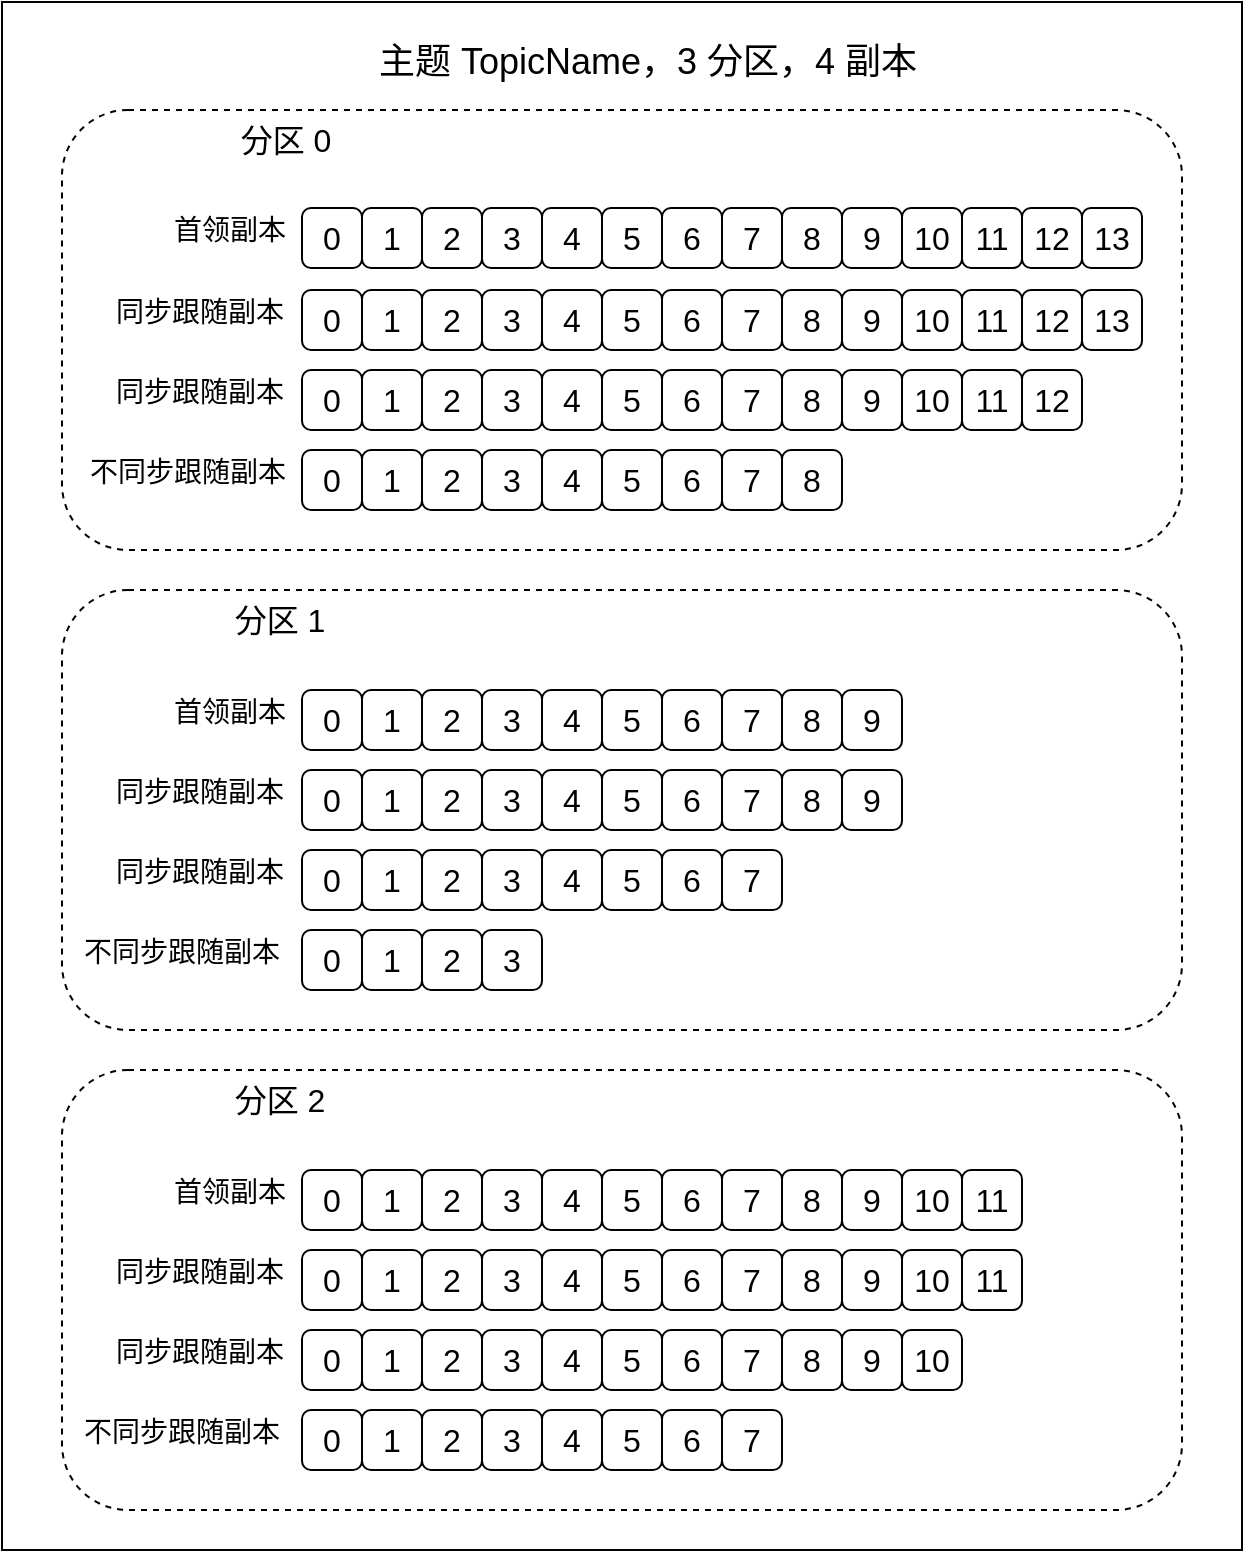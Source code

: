 <mxfile version="12.5.3" type="device"><diagram id="oR0ztmvGIaLTYi7VVyra" name="第 1 页"><mxGraphModel dx="1106" dy="820" grid="1" gridSize="10" guides="1" tooltips="1" connect="1" arrows="1" fold="1" page="1" pageScale="1" pageWidth="827" pageHeight="1169" math="0" shadow="0"><root><mxCell id="0"/><mxCell id="1" parent="0"/><mxCell id="ZC58nh9wAASivtQw8JP5-126" value="" style="rounded=0;whiteSpace=wrap;html=1;" vertex="1" parent="1"><mxGeometry x="90" y="26" width="620" height="774" as="geometry"/></mxCell><mxCell id="ZC58nh9wAASivtQw8JP5-125" value="" style="rounded=1;whiteSpace=wrap;html=1;dashed=1;" vertex="1" parent="1"><mxGeometry x="120" y="560" width="560" height="220" as="geometry"/></mxCell><mxCell id="ZC58nh9wAASivtQw8JP5-124" value="" style="rounded=1;whiteSpace=wrap;html=1;dashed=1;" vertex="1" parent="1"><mxGeometry x="120" y="320" width="560" height="220" as="geometry"/></mxCell><mxCell id="ZC58nh9wAASivtQw8JP5-123" value="" style="rounded=1;whiteSpace=wrap;html=1;dashed=1;" vertex="1" parent="1"><mxGeometry x="120" y="80" width="560" height="220" as="geometry"/></mxCell><mxCell id="0k0F0_a4NGmJkUZwRRBN-1" value="&lt;font style=&quot;font-size: 16px&quot;&gt;0&lt;/font&gt;" style="rounded=1;whiteSpace=wrap;html=1;" parent="1" vertex="1"><mxGeometry x="240" y="129" width="30" height="30" as="geometry"/></mxCell><mxCell id="0k0F0_a4NGmJkUZwRRBN-3" value="&lt;font style=&quot;font-size: 16px&quot;&gt;1&lt;/font&gt;" style="rounded=1;whiteSpace=wrap;html=1;" parent="1" vertex="1"><mxGeometry x="270" y="129" width="30" height="30" as="geometry"/></mxCell><mxCell id="0k0F0_a4NGmJkUZwRRBN-4" value="&lt;font style=&quot;font-size: 16px&quot;&gt;2&lt;/font&gt;" style="rounded=1;whiteSpace=wrap;html=1;" parent="1" vertex="1"><mxGeometry x="300" y="129" width="30" height="30" as="geometry"/></mxCell><mxCell id="0k0F0_a4NGmJkUZwRRBN-5" value="&lt;font style=&quot;font-size: 16px&quot;&gt;5&lt;/font&gt;" style="rounded=1;whiteSpace=wrap;html=1;" parent="1" vertex="1"><mxGeometry x="390" y="129" width="30" height="30" as="geometry"/></mxCell><mxCell id="0k0F0_a4NGmJkUZwRRBN-6" value="&lt;font style=&quot;font-size: 16px&quot;&gt;4&lt;/font&gt;" style="rounded=1;whiteSpace=wrap;html=1;" parent="1" vertex="1"><mxGeometry x="360" y="129" width="30" height="30" as="geometry"/></mxCell><mxCell id="0k0F0_a4NGmJkUZwRRBN-7" value="&lt;font style=&quot;font-size: 16px&quot;&gt;3&lt;/font&gt;" style="rounded=1;whiteSpace=wrap;html=1;" parent="1" vertex="1"><mxGeometry x="330" y="129" width="30" height="30" as="geometry"/></mxCell><mxCell id="0k0F0_a4NGmJkUZwRRBN-8" value="&lt;font style=&quot;font-size: 16px&quot;&gt;6&lt;/font&gt;" style="rounded=1;whiteSpace=wrap;html=1;" parent="1" vertex="1"><mxGeometry x="420" y="129" width="30" height="30" as="geometry"/></mxCell><mxCell id="0k0F0_a4NGmJkUZwRRBN-9" value="&lt;font style=&quot;font-size: 16px&quot;&gt;7&lt;/font&gt;" style="rounded=1;whiteSpace=wrap;html=1;" parent="1" vertex="1"><mxGeometry x="450" y="129" width="30" height="30" as="geometry"/></mxCell><mxCell id="0k0F0_a4NGmJkUZwRRBN-10" value="&lt;font style=&quot;font-size: 16px&quot;&gt;8&lt;/font&gt;" style="rounded=1;whiteSpace=wrap;html=1;" parent="1" vertex="1"><mxGeometry x="480" y="129" width="30" height="30" as="geometry"/></mxCell><mxCell id="0k0F0_a4NGmJkUZwRRBN-11" value="&lt;font style=&quot;font-size: 16px&quot;&gt;11&lt;/font&gt;" style="rounded=1;whiteSpace=wrap;html=1;" parent="1" vertex="1"><mxGeometry x="570" y="129" width="30" height="30" as="geometry"/></mxCell><mxCell id="0k0F0_a4NGmJkUZwRRBN-12" value="&lt;font style=&quot;font-size: 16px&quot;&gt;10&lt;/font&gt;" style="rounded=1;whiteSpace=wrap;html=1;" parent="1" vertex="1"><mxGeometry x="540" y="129" width="30" height="30" as="geometry"/></mxCell><mxCell id="0k0F0_a4NGmJkUZwRRBN-13" value="&lt;font style=&quot;font-size: 16px&quot;&gt;9&lt;/font&gt;" style="rounded=1;whiteSpace=wrap;html=1;" parent="1" vertex="1"><mxGeometry x="510" y="129" width="30" height="30" as="geometry"/></mxCell><mxCell id="0k0F0_a4NGmJkUZwRRBN-14" value="&lt;font style=&quot;font-size: 16px&quot;&gt;12&lt;/font&gt;" style="rounded=1;whiteSpace=wrap;html=1;" parent="1" vertex="1"><mxGeometry x="600" y="129" width="30" height="30" as="geometry"/></mxCell><mxCell id="0k0F0_a4NGmJkUZwRRBN-15" value="&lt;font style=&quot;font-size: 16px&quot;&gt;13&lt;/font&gt;" style="rounded=1;whiteSpace=wrap;html=1;" parent="1" vertex="1"><mxGeometry x="630" y="129" width="30" height="30" as="geometry"/></mxCell><mxCell id="0k0F0_a4NGmJkUZwRRBN-16" value="&lt;font style=&quot;font-size: 16px&quot;&gt;0&lt;/font&gt;" style="rounded=1;whiteSpace=wrap;html=1;" parent="1" vertex="1"><mxGeometry x="240" y="370" width="30" height="30" as="geometry"/></mxCell><mxCell id="0k0F0_a4NGmJkUZwRRBN-17" value="&lt;font style=&quot;font-size: 16px&quot;&gt;1&lt;/font&gt;" style="rounded=1;whiteSpace=wrap;html=1;" parent="1" vertex="1"><mxGeometry x="270" y="370" width="30" height="30" as="geometry"/></mxCell><mxCell id="0k0F0_a4NGmJkUZwRRBN-18" value="&lt;font style=&quot;font-size: 16px&quot;&gt;2&lt;/font&gt;" style="rounded=1;whiteSpace=wrap;html=1;" parent="1" vertex="1"><mxGeometry x="300" y="370" width="30" height="30" as="geometry"/></mxCell><mxCell id="0k0F0_a4NGmJkUZwRRBN-19" value="&lt;font style=&quot;font-size: 16px&quot;&gt;5&lt;/font&gt;" style="rounded=1;whiteSpace=wrap;html=1;" parent="1" vertex="1"><mxGeometry x="390" y="370" width="30" height="30" as="geometry"/></mxCell><mxCell id="0k0F0_a4NGmJkUZwRRBN-20" value="&lt;font style=&quot;font-size: 16px&quot;&gt;4&lt;/font&gt;" style="rounded=1;whiteSpace=wrap;html=1;" parent="1" vertex="1"><mxGeometry x="360" y="370" width="30" height="30" as="geometry"/></mxCell><mxCell id="0k0F0_a4NGmJkUZwRRBN-21" value="&lt;font style=&quot;font-size: 16px&quot;&gt;3&lt;/font&gt;" style="rounded=1;whiteSpace=wrap;html=1;" parent="1" vertex="1"><mxGeometry x="330" y="370" width="30" height="30" as="geometry"/></mxCell><mxCell id="0k0F0_a4NGmJkUZwRRBN-22" value="&lt;font style=&quot;font-size: 16px&quot;&gt;6&lt;/font&gt;" style="rounded=1;whiteSpace=wrap;html=1;" parent="1" vertex="1"><mxGeometry x="420" y="370" width="30" height="30" as="geometry"/></mxCell><mxCell id="0k0F0_a4NGmJkUZwRRBN-23" value="&lt;font style=&quot;font-size: 16px&quot;&gt;7&lt;/font&gt;" style="rounded=1;whiteSpace=wrap;html=1;" parent="1" vertex="1"><mxGeometry x="450" y="370" width="30" height="30" as="geometry"/></mxCell><mxCell id="0k0F0_a4NGmJkUZwRRBN-24" value="&lt;font style=&quot;font-size: 16px&quot;&gt;8&lt;/font&gt;" style="rounded=1;whiteSpace=wrap;html=1;" parent="1" vertex="1"><mxGeometry x="480" y="370" width="30" height="30" as="geometry"/></mxCell><mxCell id="0k0F0_a4NGmJkUZwRRBN-27" value="&lt;font style=&quot;font-size: 16px&quot;&gt;9&lt;/font&gt;" style="rounded=1;whiteSpace=wrap;html=1;" parent="1" vertex="1"><mxGeometry x="510" y="370" width="30" height="30" as="geometry"/></mxCell><mxCell id="0k0F0_a4NGmJkUZwRRBN-30" value="&lt;font style=&quot;font-size: 16px&quot;&gt;0&lt;/font&gt;" style="rounded=1;whiteSpace=wrap;html=1;" parent="1" vertex="1"><mxGeometry x="240" y="610" width="30" height="30" as="geometry"/></mxCell><mxCell id="0k0F0_a4NGmJkUZwRRBN-31" value="&lt;font style=&quot;font-size: 16px&quot;&gt;1&lt;/font&gt;" style="rounded=1;whiteSpace=wrap;html=1;" parent="1" vertex="1"><mxGeometry x="270" y="610" width="30" height="30" as="geometry"/></mxCell><mxCell id="0k0F0_a4NGmJkUZwRRBN-32" value="&lt;font style=&quot;font-size: 16px&quot;&gt;2&lt;/font&gt;" style="rounded=1;whiteSpace=wrap;html=1;" parent="1" vertex="1"><mxGeometry x="300" y="610" width="30" height="30" as="geometry"/></mxCell><mxCell id="0k0F0_a4NGmJkUZwRRBN-33" value="&lt;font style=&quot;font-size: 16px&quot;&gt;5&lt;/font&gt;" style="rounded=1;whiteSpace=wrap;html=1;" parent="1" vertex="1"><mxGeometry x="390" y="610" width="30" height="30" as="geometry"/></mxCell><mxCell id="0k0F0_a4NGmJkUZwRRBN-34" value="&lt;font style=&quot;font-size: 16px&quot;&gt;4&lt;/font&gt;" style="rounded=1;whiteSpace=wrap;html=1;" parent="1" vertex="1"><mxGeometry x="360" y="610" width="30" height="30" as="geometry"/></mxCell><mxCell id="0k0F0_a4NGmJkUZwRRBN-35" value="&lt;font style=&quot;font-size: 16px&quot;&gt;3&lt;/font&gt;" style="rounded=1;whiteSpace=wrap;html=1;" parent="1" vertex="1"><mxGeometry x="330" y="610" width="30" height="30" as="geometry"/></mxCell><mxCell id="0k0F0_a4NGmJkUZwRRBN-36" value="&lt;font style=&quot;font-size: 16px&quot;&gt;6&lt;/font&gt;" style="rounded=1;whiteSpace=wrap;html=1;" parent="1" vertex="1"><mxGeometry x="420" y="610" width="30" height="30" as="geometry"/></mxCell><mxCell id="0k0F0_a4NGmJkUZwRRBN-37" value="&lt;font style=&quot;font-size: 16px&quot;&gt;7&lt;/font&gt;" style="rounded=1;whiteSpace=wrap;html=1;" parent="1" vertex="1"><mxGeometry x="450" y="610" width="30" height="30" as="geometry"/></mxCell><mxCell id="0k0F0_a4NGmJkUZwRRBN-38" value="&lt;font style=&quot;font-size: 16px&quot;&gt;8&lt;/font&gt;" style="rounded=1;whiteSpace=wrap;html=1;" parent="1" vertex="1"><mxGeometry x="480" y="610" width="30" height="30" as="geometry"/></mxCell><mxCell id="0k0F0_a4NGmJkUZwRRBN-39" value="&lt;font style=&quot;font-size: 16px&quot;&gt;11&lt;/font&gt;" style="rounded=1;whiteSpace=wrap;html=1;" parent="1" vertex="1"><mxGeometry x="570" y="610" width="30" height="30" as="geometry"/></mxCell><mxCell id="0k0F0_a4NGmJkUZwRRBN-40" value="&lt;font style=&quot;font-size: 16px&quot;&gt;10&lt;/font&gt;" style="rounded=1;whiteSpace=wrap;html=1;" parent="1" vertex="1"><mxGeometry x="540" y="610" width="30" height="30" as="geometry"/></mxCell><mxCell id="0k0F0_a4NGmJkUZwRRBN-41" value="&lt;font style=&quot;font-size: 16px&quot;&gt;9&lt;/font&gt;" style="rounded=1;whiteSpace=wrap;html=1;" parent="1" vertex="1"><mxGeometry x="510" y="610" width="30" height="30" as="geometry"/></mxCell><mxCell id="0k0F0_a4NGmJkUZwRRBN-58" value="&lt;font style=&quot;font-size: 16px&quot;&gt;分区 0&lt;/font&gt;" style="text;html=1;strokeColor=none;fillColor=none;align=center;verticalAlign=middle;whiteSpace=wrap;rounded=0;" parent="1" vertex="1"><mxGeometry x="195.5" y="80" width="72" height="30" as="geometry"/></mxCell><mxCell id="cbv4jwV9vqJomd-Jw5D6-1" value="&lt;font style=&quot;font-size: 18px&quot;&gt;主题 TopicName，3 分区，4 副本&lt;/font&gt;" style="text;html=1;strokeColor=none;fillColor=none;align=center;verticalAlign=middle;whiteSpace=wrap;rounded=0;" parent="1" vertex="1"><mxGeometry x="273" y="40" width="280" height="31" as="geometry"/></mxCell><mxCell id="ZC58nh9wAASivtQw8JP5-1" value="&lt;font style=&quot;font-size: 16px&quot;&gt;0&lt;/font&gt;" style="rounded=1;whiteSpace=wrap;html=1;" vertex="1" parent="1"><mxGeometry x="240" y="170" width="30" height="30" as="geometry"/></mxCell><mxCell id="ZC58nh9wAASivtQw8JP5-2" value="&lt;font style=&quot;font-size: 16px&quot;&gt;1&lt;/font&gt;" style="rounded=1;whiteSpace=wrap;html=1;" vertex="1" parent="1"><mxGeometry x="270" y="170" width="30" height="30" as="geometry"/></mxCell><mxCell id="ZC58nh9wAASivtQw8JP5-3" value="&lt;font style=&quot;font-size: 16px&quot;&gt;2&lt;/font&gt;" style="rounded=1;whiteSpace=wrap;html=1;" vertex="1" parent="1"><mxGeometry x="300" y="170" width="30" height="30" as="geometry"/></mxCell><mxCell id="ZC58nh9wAASivtQw8JP5-4" value="&lt;font style=&quot;font-size: 16px&quot;&gt;5&lt;/font&gt;" style="rounded=1;whiteSpace=wrap;html=1;" vertex="1" parent="1"><mxGeometry x="390" y="170" width="30" height="30" as="geometry"/></mxCell><mxCell id="ZC58nh9wAASivtQw8JP5-5" value="&lt;font style=&quot;font-size: 16px&quot;&gt;4&lt;/font&gt;" style="rounded=1;whiteSpace=wrap;html=1;" vertex="1" parent="1"><mxGeometry x="360" y="170" width="30" height="30" as="geometry"/></mxCell><mxCell id="ZC58nh9wAASivtQw8JP5-6" value="&lt;font style=&quot;font-size: 16px&quot;&gt;3&lt;/font&gt;" style="rounded=1;whiteSpace=wrap;html=1;" vertex="1" parent="1"><mxGeometry x="330" y="170" width="30" height="30" as="geometry"/></mxCell><mxCell id="ZC58nh9wAASivtQw8JP5-7" value="&lt;font style=&quot;font-size: 16px&quot;&gt;6&lt;/font&gt;" style="rounded=1;whiteSpace=wrap;html=1;" vertex="1" parent="1"><mxGeometry x="420" y="170" width="30" height="30" as="geometry"/></mxCell><mxCell id="ZC58nh9wAASivtQw8JP5-8" value="&lt;font style=&quot;font-size: 16px&quot;&gt;7&lt;/font&gt;" style="rounded=1;whiteSpace=wrap;html=1;" vertex="1" parent="1"><mxGeometry x="450" y="170" width="30" height="30" as="geometry"/></mxCell><mxCell id="ZC58nh9wAASivtQw8JP5-9" value="&lt;font style=&quot;font-size: 16px&quot;&gt;8&lt;/font&gt;" style="rounded=1;whiteSpace=wrap;html=1;" vertex="1" parent="1"><mxGeometry x="480" y="170" width="30" height="30" as="geometry"/></mxCell><mxCell id="ZC58nh9wAASivtQw8JP5-10" value="&lt;font style=&quot;font-size: 16px&quot;&gt;11&lt;/font&gt;" style="rounded=1;whiteSpace=wrap;html=1;" vertex="1" parent="1"><mxGeometry x="570" y="170" width="30" height="30" as="geometry"/></mxCell><mxCell id="ZC58nh9wAASivtQw8JP5-11" value="&lt;font style=&quot;font-size: 16px&quot;&gt;10&lt;/font&gt;" style="rounded=1;whiteSpace=wrap;html=1;" vertex="1" parent="1"><mxGeometry x="540" y="170" width="30" height="30" as="geometry"/></mxCell><mxCell id="ZC58nh9wAASivtQw8JP5-12" value="&lt;font style=&quot;font-size: 16px&quot;&gt;9&lt;/font&gt;" style="rounded=1;whiteSpace=wrap;html=1;" vertex="1" parent="1"><mxGeometry x="510" y="170" width="30" height="30" as="geometry"/></mxCell><mxCell id="ZC58nh9wAASivtQw8JP5-13" value="&lt;font style=&quot;font-size: 16px&quot;&gt;12&lt;/font&gt;" style="rounded=1;whiteSpace=wrap;html=1;" vertex="1" parent="1"><mxGeometry x="600" y="170" width="30" height="30" as="geometry"/></mxCell><mxCell id="ZC58nh9wAASivtQw8JP5-14" value="&lt;font style=&quot;font-size: 16px&quot;&gt;13&lt;/font&gt;" style="rounded=1;whiteSpace=wrap;html=1;" vertex="1" parent="1"><mxGeometry x="630" y="170" width="30" height="30" as="geometry"/></mxCell><mxCell id="ZC58nh9wAASivtQw8JP5-15" value="&lt;font style=&quot;font-size: 16px&quot;&gt;0&lt;/font&gt;" style="rounded=1;whiteSpace=wrap;html=1;" vertex="1" parent="1"><mxGeometry x="240" y="210" width="30" height="30" as="geometry"/></mxCell><mxCell id="ZC58nh9wAASivtQw8JP5-16" value="&lt;font style=&quot;font-size: 16px&quot;&gt;1&lt;/font&gt;" style="rounded=1;whiteSpace=wrap;html=1;" vertex="1" parent="1"><mxGeometry x="270" y="210" width="30" height="30" as="geometry"/></mxCell><mxCell id="ZC58nh9wAASivtQw8JP5-17" value="&lt;font style=&quot;font-size: 16px&quot;&gt;2&lt;/font&gt;" style="rounded=1;whiteSpace=wrap;html=1;" vertex="1" parent="1"><mxGeometry x="300" y="210" width="30" height="30" as="geometry"/></mxCell><mxCell id="ZC58nh9wAASivtQw8JP5-18" value="&lt;font style=&quot;font-size: 16px&quot;&gt;5&lt;/font&gt;" style="rounded=1;whiteSpace=wrap;html=1;" vertex="1" parent="1"><mxGeometry x="390" y="210" width="30" height="30" as="geometry"/></mxCell><mxCell id="ZC58nh9wAASivtQw8JP5-19" value="&lt;font style=&quot;font-size: 16px&quot;&gt;4&lt;/font&gt;" style="rounded=1;whiteSpace=wrap;html=1;" vertex="1" parent="1"><mxGeometry x="360" y="210" width="30" height="30" as="geometry"/></mxCell><mxCell id="ZC58nh9wAASivtQw8JP5-20" value="&lt;font style=&quot;font-size: 16px&quot;&gt;3&lt;/font&gt;" style="rounded=1;whiteSpace=wrap;html=1;" vertex="1" parent="1"><mxGeometry x="330" y="210" width="30" height="30" as="geometry"/></mxCell><mxCell id="ZC58nh9wAASivtQw8JP5-21" value="&lt;font style=&quot;font-size: 16px&quot;&gt;6&lt;/font&gt;" style="rounded=1;whiteSpace=wrap;html=1;" vertex="1" parent="1"><mxGeometry x="420" y="210" width="30" height="30" as="geometry"/></mxCell><mxCell id="ZC58nh9wAASivtQw8JP5-22" value="&lt;font style=&quot;font-size: 16px&quot;&gt;7&lt;/font&gt;" style="rounded=1;whiteSpace=wrap;html=1;" vertex="1" parent="1"><mxGeometry x="450" y="210" width="30" height="30" as="geometry"/></mxCell><mxCell id="ZC58nh9wAASivtQw8JP5-23" value="&lt;font style=&quot;font-size: 16px&quot;&gt;8&lt;/font&gt;" style="rounded=1;whiteSpace=wrap;html=1;" vertex="1" parent="1"><mxGeometry x="480" y="210" width="30" height="30" as="geometry"/></mxCell><mxCell id="ZC58nh9wAASivtQw8JP5-24" value="&lt;font style=&quot;font-size: 16px&quot;&gt;11&lt;/font&gt;" style="rounded=1;whiteSpace=wrap;html=1;" vertex="1" parent="1"><mxGeometry x="570" y="210" width="30" height="30" as="geometry"/></mxCell><mxCell id="ZC58nh9wAASivtQw8JP5-25" value="&lt;font style=&quot;font-size: 16px&quot;&gt;10&lt;/font&gt;" style="rounded=1;whiteSpace=wrap;html=1;" vertex="1" parent="1"><mxGeometry x="540" y="210" width="30" height="30" as="geometry"/></mxCell><mxCell id="ZC58nh9wAASivtQw8JP5-26" value="&lt;font style=&quot;font-size: 16px&quot;&gt;9&lt;/font&gt;" style="rounded=1;whiteSpace=wrap;html=1;" vertex="1" parent="1"><mxGeometry x="510" y="210" width="30" height="30" as="geometry"/></mxCell><mxCell id="ZC58nh9wAASivtQw8JP5-27" value="&lt;font style=&quot;font-size: 16px&quot;&gt;12&lt;/font&gt;" style="rounded=1;whiteSpace=wrap;html=1;" vertex="1" parent="1"><mxGeometry x="600" y="210" width="30" height="30" as="geometry"/></mxCell><mxCell id="ZC58nh9wAASivtQw8JP5-29" value="&lt;font style=&quot;font-size: 16px&quot;&gt;0&lt;/font&gt;" style="rounded=1;whiteSpace=wrap;html=1;" vertex="1" parent="1"><mxGeometry x="240" y="250" width="30" height="30" as="geometry"/></mxCell><mxCell id="ZC58nh9wAASivtQw8JP5-30" value="&lt;font style=&quot;font-size: 16px&quot;&gt;1&lt;/font&gt;" style="rounded=1;whiteSpace=wrap;html=1;" vertex="1" parent="1"><mxGeometry x="270" y="250" width="30" height="30" as="geometry"/></mxCell><mxCell id="ZC58nh9wAASivtQw8JP5-31" value="&lt;font style=&quot;font-size: 16px&quot;&gt;2&lt;/font&gt;" style="rounded=1;whiteSpace=wrap;html=1;" vertex="1" parent="1"><mxGeometry x="300" y="250" width="30" height="30" as="geometry"/></mxCell><mxCell id="ZC58nh9wAASivtQw8JP5-32" value="&lt;font style=&quot;font-size: 16px&quot;&gt;5&lt;/font&gt;" style="rounded=1;whiteSpace=wrap;html=1;" vertex="1" parent="1"><mxGeometry x="390" y="250" width="30" height="30" as="geometry"/></mxCell><mxCell id="ZC58nh9wAASivtQw8JP5-33" value="&lt;font style=&quot;font-size: 16px&quot;&gt;4&lt;/font&gt;" style="rounded=1;whiteSpace=wrap;html=1;" vertex="1" parent="1"><mxGeometry x="360" y="250" width="30" height="30" as="geometry"/></mxCell><mxCell id="ZC58nh9wAASivtQw8JP5-34" value="&lt;font style=&quot;font-size: 16px&quot;&gt;3&lt;/font&gt;" style="rounded=1;whiteSpace=wrap;html=1;" vertex="1" parent="1"><mxGeometry x="330" y="250" width="30" height="30" as="geometry"/></mxCell><mxCell id="ZC58nh9wAASivtQw8JP5-35" value="&lt;font style=&quot;font-size: 16px&quot;&gt;6&lt;/font&gt;" style="rounded=1;whiteSpace=wrap;html=1;" vertex="1" parent="1"><mxGeometry x="420" y="250" width="30" height="30" as="geometry"/></mxCell><mxCell id="ZC58nh9wAASivtQw8JP5-36" value="&lt;font style=&quot;font-size: 16px&quot;&gt;7&lt;/font&gt;" style="rounded=1;whiteSpace=wrap;html=1;" vertex="1" parent="1"><mxGeometry x="450" y="250" width="30" height="30" as="geometry"/></mxCell><mxCell id="ZC58nh9wAASivtQw8JP5-37" value="&lt;font style=&quot;font-size: 16px&quot;&gt;8&lt;/font&gt;" style="rounded=1;whiteSpace=wrap;html=1;" vertex="1" parent="1"><mxGeometry x="480" y="250" width="30" height="30" as="geometry"/></mxCell><mxCell id="ZC58nh9wAASivtQw8JP5-43" value="&lt;font style=&quot;font-size: 14px&quot;&gt;首领副本&lt;/font&gt;" style="text;html=1;strokeColor=none;fillColor=none;align=center;verticalAlign=middle;whiteSpace=wrap;rounded=0;" vertex="1" parent="1"><mxGeometry x="174" y="129" width="60" height="22" as="geometry"/></mxCell><mxCell id="ZC58nh9wAASivtQw8JP5-44" value="&lt;font style=&quot;font-size: 14px&quot;&gt;同步跟随副本&lt;/font&gt;" style="text;html=1;strokeColor=none;fillColor=none;align=center;verticalAlign=middle;whiteSpace=wrap;rounded=0;" vertex="1" parent="1"><mxGeometry x="144" y="170" width="90" height="22" as="geometry"/></mxCell><mxCell id="ZC58nh9wAASivtQw8JP5-45" value="&lt;font style=&quot;font-size: 14px&quot;&gt;不同步跟随副本&lt;/font&gt;" style="text;html=1;strokeColor=none;fillColor=none;align=center;verticalAlign=middle;whiteSpace=wrap;rounded=0;" vertex="1" parent="1"><mxGeometry x="129" y="250" width="108" height="22" as="geometry"/></mxCell><mxCell id="ZC58nh9wAASivtQw8JP5-46" value="&lt;font style=&quot;font-size: 14px&quot;&gt;同步跟随副本&lt;/font&gt;" style="text;html=1;strokeColor=none;fillColor=none;align=center;verticalAlign=middle;whiteSpace=wrap;rounded=0;" vertex="1" parent="1"><mxGeometry x="144" y="210" width="90" height="22" as="geometry"/></mxCell><mxCell id="ZC58nh9wAASivtQw8JP5-47" value="&lt;font style=&quot;font-size: 16px&quot;&gt;分区 1&lt;/font&gt;" style="text;html=1;strokeColor=none;fillColor=none;align=center;verticalAlign=middle;whiteSpace=wrap;rounded=0;" vertex="1" parent="1"><mxGeometry x="192.5" y="320" width="72" height="30" as="geometry"/></mxCell><mxCell id="ZC58nh9wAASivtQw8JP5-48" value="&lt;font style=&quot;font-size: 16px&quot;&gt;0&lt;/font&gt;" style="rounded=1;whiteSpace=wrap;html=1;" vertex="1" parent="1"><mxGeometry x="240" y="410" width="30" height="30" as="geometry"/></mxCell><mxCell id="ZC58nh9wAASivtQw8JP5-49" value="&lt;font style=&quot;font-size: 16px&quot;&gt;1&lt;/font&gt;" style="rounded=1;whiteSpace=wrap;html=1;" vertex="1" parent="1"><mxGeometry x="270" y="410" width="30" height="30" as="geometry"/></mxCell><mxCell id="ZC58nh9wAASivtQw8JP5-50" value="&lt;font style=&quot;font-size: 16px&quot;&gt;2&lt;/font&gt;" style="rounded=1;whiteSpace=wrap;html=1;" vertex="1" parent="1"><mxGeometry x="300" y="410" width="30" height="30" as="geometry"/></mxCell><mxCell id="ZC58nh9wAASivtQw8JP5-51" value="&lt;font style=&quot;font-size: 16px&quot;&gt;5&lt;/font&gt;" style="rounded=1;whiteSpace=wrap;html=1;" vertex="1" parent="1"><mxGeometry x="390" y="410" width="30" height="30" as="geometry"/></mxCell><mxCell id="ZC58nh9wAASivtQw8JP5-52" value="&lt;font style=&quot;font-size: 16px&quot;&gt;4&lt;/font&gt;" style="rounded=1;whiteSpace=wrap;html=1;" vertex="1" parent="1"><mxGeometry x="360" y="410" width="30" height="30" as="geometry"/></mxCell><mxCell id="ZC58nh9wAASivtQw8JP5-53" value="&lt;font style=&quot;font-size: 16px&quot;&gt;3&lt;/font&gt;" style="rounded=1;whiteSpace=wrap;html=1;" vertex="1" parent="1"><mxGeometry x="330" y="410" width="30" height="30" as="geometry"/></mxCell><mxCell id="ZC58nh9wAASivtQw8JP5-54" value="&lt;font style=&quot;font-size: 16px&quot;&gt;6&lt;/font&gt;" style="rounded=1;whiteSpace=wrap;html=1;" vertex="1" parent="1"><mxGeometry x="420" y="410" width="30" height="30" as="geometry"/></mxCell><mxCell id="ZC58nh9wAASivtQw8JP5-55" value="&lt;font style=&quot;font-size: 16px&quot;&gt;7&lt;/font&gt;" style="rounded=1;whiteSpace=wrap;html=1;" vertex="1" parent="1"><mxGeometry x="450" y="410" width="30" height="30" as="geometry"/></mxCell><mxCell id="ZC58nh9wAASivtQw8JP5-56" value="&lt;font style=&quot;font-size: 16px&quot;&gt;8&lt;/font&gt;" style="rounded=1;whiteSpace=wrap;html=1;" vertex="1" parent="1"><mxGeometry x="480" y="410" width="30" height="30" as="geometry"/></mxCell><mxCell id="ZC58nh9wAASivtQw8JP5-57" value="&lt;font style=&quot;font-size: 16px&quot;&gt;9&lt;/font&gt;" style="rounded=1;whiteSpace=wrap;html=1;" vertex="1" parent="1"><mxGeometry x="510" y="410" width="30" height="30" as="geometry"/></mxCell><mxCell id="ZC58nh9wAASivtQw8JP5-58" value="&lt;font style=&quot;font-size: 16px&quot;&gt;0&lt;/font&gt;" style="rounded=1;whiteSpace=wrap;html=1;" vertex="1" parent="1"><mxGeometry x="240" y="450" width="30" height="30" as="geometry"/></mxCell><mxCell id="ZC58nh9wAASivtQw8JP5-59" value="&lt;font style=&quot;font-size: 16px&quot;&gt;1&lt;/font&gt;" style="rounded=1;whiteSpace=wrap;html=1;" vertex="1" parent="1"><mxGeometry x="270" y="450" width="30" height="30" as="geometry"/></mxCell><mxCell id="ZC58nh9wAASivtQw8JP5-60" value="&lt;font style=&quot;font-size: 16px&quot;&gt;2&lt;/font&gt;" style="rounded=1;whiteSpace=wrap;html=1;" vertex="1" parent="1"><mxGeometry x="300" y="450" width="30" height="30" as="geometry"/></mxCell><mxCell id="ZC58nh9wAASivtQw8JP5-61" value="&lt;font style=&quot;font-size: 16px&quot;&gt;5&lt;/font&gt;" style="rounded=1;whiteSpace=wrap;html=1;" vertex="1" parent="1"><mxGeometry x="390" y="450" width="30" height="30" as="geometry"/></mxCell><mxCell id="ZC58nh9wAASivtQw8JP5-62" value="&lt;font style=&quot;font-size: 16px&quot;&gt;4&lt;/font&gt;" style="rounded=1;whiteSpace=wrap;html=1;" vertex="1" parent="1"><mxGeometry x="360" y="450" width="30" height="30" as="geometry"/></mxCell><mxCell id="ZC58nh9wAASivtQw8JP5-63" value="&lt;font style=&quot;font-size: 16px&quot;&gt;3&lt;/font&gt;" style="rounded=1;whiteSpace=wrap;html=1;" vertex="1" parent="1"><mxGeometry x="330" y="450" width="30" height="30" as="geometry"/></mxCell><mxCell id="ZC58nh9wAASivtQw8JP5-64" value="&lt;font style=&quot;font-size: 16px&quot;&gt;6&lt;/font&gt;" style="rounded=1;whiteSpace=wrap;html=1;" vertex="1" parent="1"><mxGeometry x="420" y="450" width="30" height="30" as="geometry"/></mxCell><mxCell id="ZC58nh9wAASivtQw8JP5-65" value="&lt;font style=&quot;font-size: 16px&quot;&gt;7&lt;/font&gt;" style="rounded=1;whiteSpace=wrap;html=1;" vertex="1" parent="1"><mxGeometry x="450" y="450" width="30" height="30" as="geometry"/></mxCell><mxCell id="ZC58nh9wAASivtQw8JP5-68" value="&lt;font style=&quot;font-size: 16px&quot;&gt;0&lt;/font&gt;" style="rounded=1;whiteSpace=wrap;html=1;" vertex="1" parent="1"><mxGeometry x="240" y="490" width="30" height="30" as="geometry"/></mxCell><mxCell id="ZC58nh9wAASivtQw8JP5-69" value="&lt;font style=&quot;font-size: 16px&quot;&gt;1&lt;/font&gt;" style="rounded=1;whiteSpace=wrap;html=1;" vertex="1" parent="1"><mxGeometry x="270" y="490" width="30" height="30" as="geometry"/></mxCell><mxCell id="ZC58nh9wAASivtQw8JP5-70" value="&lt;font style=&quot;font-size: 16px&quot;&gt;2&lt;/font&gt;" style="rounded=1;whiteSpace=wrap;html=1;" vertex="1" parent="1"><mxGeometry x="300" y="490" width="30" height="30" as="geometry"/></mxCell><mxCell id="ZC58nh9wAASivtQw8JP5-73" value="&lt;font style=&quot;font-size: 16px&quot;&gt;3&lt;/font&gt;" style="rounded=1;whiteSpace=wrap;html=1;" vertex="1" parent="1"><mxGeometry x="330" y="490" width="30" height="30" as="geometry"/></mxCell><mxCell id="ZC58nh9wAASivtQw8JP5-78" value="&lt;font style=&quot;font-size: 14px&quot;&gt;首领副本&lt;/font&gt;" style="text;html=1;strokeColor=none;fillColor=none;align=center;verticalAlign=middle;whiteSpace=wrap;rounded=0;" vertex="1" parent="1"><mxGeometry x="174" y="370" width="60" height="22" as="geometry"/></mxCell><mxCell id="ZC58nh9wAASivtQw8JP5-79" value="&lt;font style=&quot;font-size: 14px&quot;&gt;同步跟随副本&lt;/font&gt;" style="text;html=1;strokeColor=none;fillColor=none;align=center;verticalAlign=middle;whiteSpace=wrap;rounded=0;" vertex="1" parent="1"><mxGeometry x="144" y="410" width="90" height="22" as="geometry"/></mxCell><mxCell id="ZC58nh9wAASivtQw8JP5-80" value="&lt;font style=&quot;font-size: 14px&quot;&gt;同步跟随副本&lt;/font&gt;" style="text;html=1;strokeColor=none;fillColor=none;align=center;verticalAlign=middle;whiteSpace=wrap;rounded=0;" vertex="1" parent="1"><mxGeometry x="144" y="450" width="90" height="22" as="geometry"/></mxCell><mxCell id="ZC58nh9wAASivtQw8JP5-81" value="&lt;font style=&quot;font-size: 14px&quot;&gt;不同步跟随副本&lt;/font&gt;" style="text;html=1;strokeColor=none;fillColor=none;align=center;verticalAlign=middle;whiteSpace=wrap;rounded=0;" vertex="1" parent="1"><mxGeometry x="126" y="490" width="108" height="22" as="geometry"/></mxCell><mxCell id="ZC58nh9wAASivtQw8JP5-82" value="&lt;font style=&quot;font-size: 16px&quot;&gt;分区 2&lt;/font&gt;" style="text;html=1;strokeColor=none;fillColor=none;align=center;verticalAlign=middle;whiteSpace=wrap;rounded=0;" vertex="1" parent="1"><mxGeometry x="192.5" y="560" width="72" height="30" as="geometry"/></mxCell><mxCell id="ZC58nh9wAASivtQw8JP5-83" value="&lt;font style=&quot;font-size: 16px&quot;&gt;0&lt;/font&gt;" style="rounded=1;whiteSpace=wrap;html=1;" vertex="1" parent="1"><mxGeometry x="240" y="650" width="30" height="30" as="geometry"/></mxCell><mxCell id="ZC58nh9wAASivtQw8JP5-84" value="&lt;font style=&quot;font-size: 16px&quot;&gt;1&lt;/font&gt;" style="rounded=1;whiteSpace=wrap;html=1;" vertex="1" parent="1"><mxGeometry x="270" y="650" width="30" height="30" as="geometry"/></mxCell><mxCell id="ZC58nh9wAASivtQw8JP5-85" value="&lt;font style=&quot;font-size: 16px&quot;&gt;2&lt;/font&gt;" style="rounded=1;whiteSpace=wrap;html=1;" vertex="1" parent="1"><mxGeometry x="300" y="650" width="30" height="30" as="geometry"/></mxCell><mxCell id="ZC58nh9wAASivtQw8JP5-86" value="&lt;font style=&quot;font-size: 16px&quot;&gt;5&lt;/font&gt;" style="rounded=1;whiteSpace=wrap;html=1;" vertex="1" parent="1"><mxGeometry x="390" y="650" width="30" height="30" as="geometry"/></mxCell><mxCell id="ZC58nh9wAASivtQw8JP5-87" value="&lt;font style=&quot;font-size: 16px&quot;&gt;4&lt;/font&gt;" style="rounded=1;whiteSpace=wrap;html=1;" vertex="1" parent="1"><mxGeometry x="360" y="650" width="30" height="30" as="geometry"/></mxCell><mxCell id="ZC58nh9wAASivtQw8JP5-88" value="&lt;font style=&quot;font-size: 16px&quot;&gt;3&lt;/font&gt;" style="rounded=1;whiteSpace=wrap;html=1;" vertex="1" parent="1"><mxGeometry x="330" y="650" width="30" height="30" as="geometry"/></mxCell><mxCell id="ZC58nh9wAASivtQw8JP5-89" value="&lt;font style=&quot;font-size: 16px&quot;&gt;6&lt;/font&gt;" style="rounded=1;whiteSpace=wrap;html=1;" vertex="1" parent="1"><mxGeometry x="420" y="650" width="30" height="30" as="geometry"/></mxCell><mxCell id="ZC58nh9wAASivtQw8JP5-90" value="&lt;font style=&quot;font-size: 16px&quot;&gt;7&lt;/font&gt;" style="rounded=1;whiteSpace=wrap;html=1;" vertex="1" parent="1"><mxGeometry x="450" y="650" width="30" height="30" as="geometry"/></mxCell><mxCell id="ZC58nh9wAASivtQw8JP5-91" value="&lt;font style=&quot;font-size: 16px&quot;&gt;8&lt;/font&gt;" style="rounded=1;whiteSpace=wrap;html=1;" vertex="1" parent="1"><mxGeometry x="480" y="650" width="30" height="30" as="geometry"/></mxCell><mxCell id="ZC58nh9wAASivtQw8JP5-92" value="&lt;font style=&quot;font-size: 16px&quot;&gt;11&lt;/font&gt;" style="rounded=1;whiteSpace=wrap;html=1;" vertex="1" parent="1"><mxGeometry x="570" y="650" width="30" height="30" as="geometry"/></mxCell><mxCell id="ZC58nh9wAASivtQw8JP5-93" value="&lt;font style=&quot;font-size: 16px&quot;&gt;10&lt;/font&gt;" style="rounded=1;whiteSpace=wrap;html=1;" vertex="1" parent="1"><mxGeometry x="540" y="650" width="30" height="30" as="geometry"/></mxCell><mxCell id="ZC58nh9wAASivtQw8JP5-94" value="&lt;font style=&quot;font-size: 16px&quot;&gt;9&lt;/font&gt;" style="rounded=1;whiteSpace=wrap;html=1;" vertex="1" parent="1"><mxGeometry x="510" y="650" width="30" height="30" as="geometry"/></mxCell><mxCell id="ZC58nh9wAASivtQw8JP5-95" value="&lt;font style=&quot;font-size: 16px&quot;&gt;0&lt;/font&gt;" style="rounded=1;whiteSpace=wrap;html=1;" vertex="1" parent="1"><mxGeometry x="240" y="690" width="30" height="30" as="geometry"/></mxCell><mxCell id="ZC58nh9wAASivtQw8JP5-96" value="&lt;font style=&quot;font-size: 16px&quot;&gt;1&lt;/font&gt;" style="rounded=1;whiteSpace=wrap;html=1;" vertex="1" parent="1"><mxGeometry x="270" y="690" width="30" height="30" as="geometry"/></mxCell><mxCell id="ZC58nh9wAASivtQw8JP5-97" value="&lt;font style=&quot;font-size: 16px&quot;&gt;2&lt;/font&gt;" style="rounded=1;whiteSpace=wrap;html=1;" vertex="1" parent="1"><mxGeometry x="300" y="690" width="30" height="30" as="geometry"/></mxCell><mxCell id="ZC58nh9wAASivtQw8JP5-98" value="&lt;font style=&quot;font-size: 16px&quot;&gt;5&lt;/font&gt;" style="rounded=1;whiteSpace=wrap;html=1;" vertex="1" parent="1"><mxGeometry x="390" y="690" width="30" height="30" as="geometry"/></mxCell><mxCell id="ZC58nh9wAASivtQw8JP5-99" value="&lt;font style=&quot;font-size: 16px&quot;&gt;4&lt;/font&gt;" style="rounded=1;whiteSpace=wrap;html=1;" vertex="1" parent="1"><mxGeometry x="360" y="690" width="30" height="30" as="geometry"/></mxCell><mxCell id="ZC58nh9wAASivtQw8JP5-100" value="&lt;font style=&quot;font-size: 16px&quot;&gt;3&lt;/font&gt;" style="rounded=1;whiteSpace=wrap;html=1;" vertex="1" parent="1"><mxGeometry x="330" y="690" width="30" height="30" as="geometry"/></mxCell><mxCell id="ZC58nh9wAASivtQw8JP5-101" value="&lt;font style=&quot;font-size: 16px&quot;&gt;6&lt;/font&gt;" style="rounded=1;whiteSpace=wrap;html=1;" vertex="1" parent="1"><mxGeometry x="420" y="690" width="30" height="30" as="geometry"/></mxCell><mxCell id="ZC58nh9wAASivtQw8JP5-102" value="&lt;font style=&quot;font-size: 16px&quot;&gt;7&lt;/font&gt;" style="rounded=1;whiteSpace=wrap;html=1;" vertex="1" parent="1"><mxGeometry x="450" y="690" width="30" height="30" as="geometry"/></mxCell><mxCell id="ZC58nh9wAASivtQw8JP5-103" value="&lt;font style=&quot;font-size: 16px&quot;&gt;8&lt;/font&gt;" style="rounded=1;whiteSpace=wrap;html=1;" vertex="1" parent="1"><mxGeometry x="480" y="690" width="30" height="30" as="geometry"/></mxCell><mxCell id="ZC58nh9wAASivtQw8JP5-105" value="&lt;font style=&quot;font-size: 16px&quot;&gt;10&lt;/font&gt;" style="rounded=1;whiteSpace=wrap;html=1;" vertex="1" parent="1"><mxGeometry x="540" y="690" width="30" height="30" as="geometry"/></mxCell><mxCell id="ZC58nh9wAASivtQw8JP5-106" value="&lt;font style=&quot;font-size: 16px&quot;&gt;9&lt;/font&gt;" style="rounded=1;whiteSpace=wrap;html=1;" vertex="1" parent="1"><mxGeometry x="510" y="690" width="30" height="30" as="geometry"/></mxCell><mxCell id="ZC58nh9wAASivtQw8JP5-107" value="&lt;font style=&quot;font-size: 16px&quot;&gt;0&lt;/font&gt;" style="rounded=1;whiteSpace=wrap;html=1;" vertex="1" parent="1"><mxGeometry x="240" y="730" width="30" height="30" as="geometry"/></mxCell><mxCell id="ZC58nh9wAASivtQw8JP5-108" value="&lt;font style=&quot;font-size: 16px&quot;&gt;1&lt;/font&gt;" style="rounded=1;whiteSpace=wrap;html=1;" vertex="1" parent="1"><mxGeometry x="270" y="730" width="30" height="30" as="geometry"/></mxCell><mxCell id="ZC58nh9wAASivtQw8JP5-109" value="&lt;font style=&quot;font-size: 16px&quot;&gt;2&lt;/font&gt;" style="rounded=1;whiteSpace=wrap;html=1;" vertex="1" parent="1"><mxGeometry x="300" y="730" width="30" height="30" as="geometry"/></mxCell><mxCell id="ZC58nh9wAASivtQw8JP5-110" value="&lt;font style=&quot;font-size: 16px&quot;&gt;5&lt;/font&gt;" style="rounded=1;whiteSpace=wrap;html=1;" vertex="1" parent="1"><mxGeometry x="390" y="730" width="30" height="30" as="geometry"/></mxCell><mxCell id="ZC58nh9wAASivtQw8JP5-111" value="&lt;font style=&quot;font-size: 16px&quot;&gt;4&lt;/font&gt;" style="rounded=1;whiteSpace=wrap;html=1;" vertex="1" parent="1"><mxGeometry x="360" y="730" width="30" height="30" as="geometry"/></mxCell><mxCell id="ZC58nh9wAASivtQw8JP5-112" value="&lt;font style=&quot;font-size: 16px&quot;&gt;3&lt;/font&gt;" style="rounded=1;whiteSpace=wrap;html=1;" vertex="1" parent="1"><mxGeometry x="330" y="730" width="30" height="30" as="geometry"/></mxCell><mxCell id="ZC58nh9wAASivtQw8JP5-113" value="&lt;font style=&quot;font-size: 16px&quot;&gt;6&lt;/font&gt;" style="rounded=1;whiteSpace=wrap;html=1;" vertex="1" parent="1"><mxGeometry x="420" y="730" width="30" height="30" as="geometry"/></mxCell><mxCell id="ZC58nh9wAASivtQw8JP5-114" value="&lt;font style=&quot;font-size: 16px&quot;&gt;7&lt;/font&gt;" style="rounded=1;whiteSpace=wrap;html=1;" vertex="1" parent="1"><mxGeometry x="450" y="730" width="30" height="30" as="geometry"/></mxCell><mxCell id="ZC58nh9wAASivtQw8JP5-119" value="&lt;font style=&quot;font-size: 14px&quot;&gt;首领副本&lt;/font&gt;" style="text;html=1;strokeColor=none;fillColor=none;align=center;verticalAlign=middle;whiteSpace=wrap;rounded=0;" vertex="1" parent="1"><mxGeometry x="174" y="610" width="60" height="22" as="geometry"/></mxCell><mxCell id="ZC58nh9wAASivtQw8JP5-120" value="&lt;font style=&quot;font-size: 14px&quot;&gt;同步跟随副本&lt;/font&gt;" style="text;html=1;strokeColor=none;fillColor=none;align=center;verticalAlign=middle;whiteSpace=wrap;rounded=0;" vertex="1" parent="1"><mxGeometry x="144" y="650" width="90" height="22" as="geometry"/></mxCell><mxCell id="ZC58nh9wAASivtQw8JP5-121" value="&lt;font style=&quot;font-size: 14px&quot;&gt;同步跟随副本&lt;/font&gt;" style="text;html=1;strokeColor=none;fillColor=none;align=center;verticalAlign=middle;whiteSpace=wrap;rounded=0;" vertex="1" parent="1"><mxGeometry x="144" y="690" width="90" height="22" as="geometry"/></mxCell><mxCell id="ZC58nh9wAASivtQw8JP5-122" value="&lt;font style=&quot;font-size: 14px&quot;&gt;不同步跟随副本&lt;/font&gt;" style="text;html=1;strokeColor=none;fillColor=none;align=center;verticalAlign=middle;whiteSpace=wrap;rounded=0;" vertex="1" parent="1"><mxGeometry x="126" y="730" width="108" height="22" as="geometry"/></mxCell></root></mxGraphModel></diagram></mxfile>